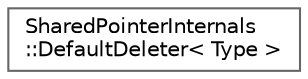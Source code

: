 digraph "Graphical Class Hierarchy"
{
 // INTERACTIVE_SVG=YES
 // LATEX_PDF_SIZE
  bgcolor="transparent";
  edge [fontname=Helvetica,fontsize=10,labelfontname=Helvetica,labelfontsize=10];
  node [fontname=Helvetica,fontsize=10,shape=box,height=0.2,width=0.4];
  rankdir="LR";
  Node0 [id="Node000000",label="SharedPointerInternals\l::DefaultDeleter\< Type \>",height=0.2,width=0.4,color="grey40", fillcolor="white", style="filled",URL="$d4/d01/structSharedPointerInternals_1_1DefaultDeleter.html",tooltip="Deletes an object via the standard delete operator."];
}

